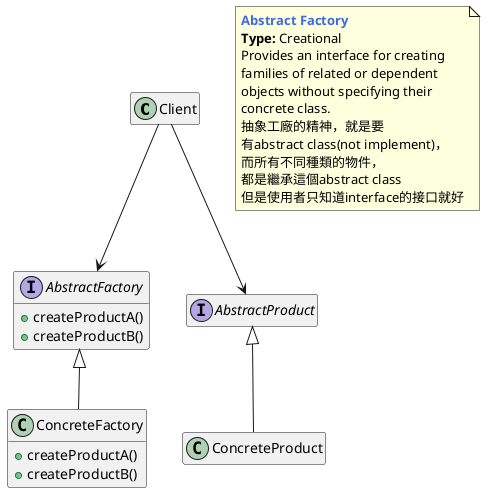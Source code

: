 /' ABSTRACT FACTORY '/

@startuml ABSTRACT FACTORY_ChangeDB

class Client

interface AbstractFactory {
    + createProductA()
    + createProductB()
}

class ConcreteFactory {
    + createProductA()
    + createProductB()
}

interface AbstractProduct

class ConcreteProduct

hide empty members

AbstractFactory <|-- ConcreteFactory
AbstractProduct <|-- ConcreteProduct
Client --> AbstractFactory
Client --> AbstractProduct

note as N1
    <b><color:royalBlue>Abstract Factory</color></b>
    <b>Type:</b> Creational
    Provides an interface for creating
    families of related or dependent
    objects without specifying their
    concrete class.
    抽象工廠的精神，就是要
    有abstract class(not implement)，
    而所有不同種類的物件，
    都是繼承這個abstract class
    但是使用者只知道interface的接口就好
end note

@enduml